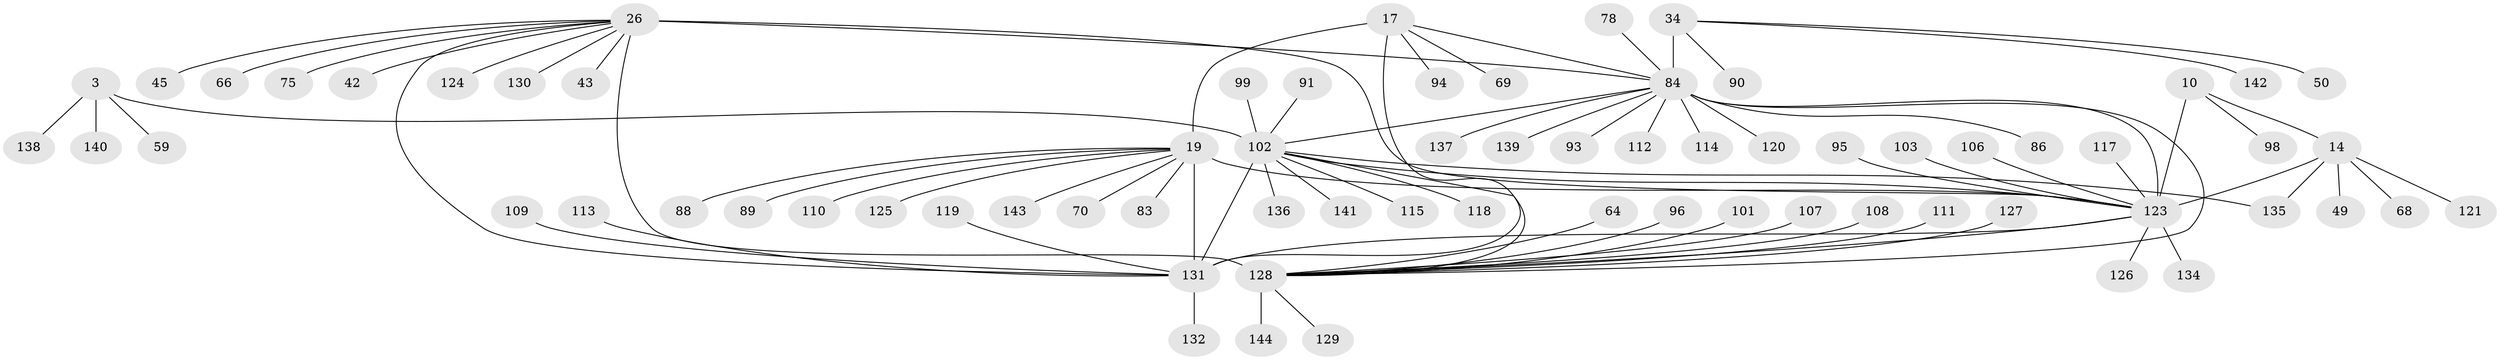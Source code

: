 // original degree distribution, {7: 0.027777777777777776, 11: 0.027777777777777776, 8: 0.034722222222222224, 10: 0.041666666666666664, 9: 0.06944444444444445, 6: 0.006944444444444444, 17: 0.006944444444444444, 14: 0.006944444444444444, 13: 0.006944444444444444, 12: 0.013888888888888888, 2: 0.14583333333333334, 1: 0.5972222222222222, 3: 0.013888888888888888}
// Generated by graph-tools (version 1.1) at 2025/58/03/04/25 21:58:58]
// undirected, 72 vertices, 83 edges
graph export_dot {
graph [start="1"]
  node [color=gray90,style=filled];
  3 [super="+1"];
  10 [super="+9"];
  14 [super="+11"];
  17 [super="+15"];
  19 [super="+18"];
  26 [super="+24+25"];
  34 [super="+32"];
  42;
  43;
  45;
  49;
  50 [super="+38"];
  59;
  64;
  66;
  68;
  69;
  70;
  75;
  78;
  83;
  84 [super="+76+35+31+40+44+53+56+58+73+77"];
  86;
  88;
  89;
  90;
  91;
  93;
  94 [super="+71"];
  95;
  96;
  98;
  99;
  101;
  102 [super="+6+7+41+46+52+54+60"];
  103 [super="+79"];
  106;
  107;
  108;
  109;
  110;
  111;
  112;
  113;
  114;
  115;
  117;
  118;
  119;
  120;
  121;
  123 [super="+100+61+85+82+92"];
  124 [super="+116"];
  125 [super="+122"];
  126;
  127;
  128 [super="+48+57"];
  129 [super="+105"];
  130;
  131 [super="+97+104"];
  132;
  134;
  135 [super="+67"];
  136;
  137;
  138;
  139;
  140;
  141 [super="+133"];
  142 [super="+39"];
  143;
  144;
  3 -- 59;
  3 -- 138;
  3 -- 140;
  3 -- 102 [weight=10];
  10 -- 14 [weight=4];
  10 -- 98;
  10 -- 123 [weight=6];
  14 -- 68;
  14 -- 121;
  14 -- 49;
  14 -- 135;
  14 -- 123 [weight=6];
  17 -- 19 [weight=6];
  17 -- 69;
  17 -- 84 [weight=2];
  17 -- 94;
  17 -- 131 [weight=4];
  19 -- 110;
  19 -- 143;
  19 -- 70;
  19 -- 83;
  19 -- 88;
  19 -- 89;
  19 -- 125;
  19 -- 123 [weight=2];
  19 -- 131 [weight=6];
  26 -- 43;
  26 -- 45;
  26 -- 66;
  26 -- 42;
  26 -- 130;
  26 -- 75;
  26 -- 123;
  26 -- 124;
  26 -- 84;
  26 -- 128 [weight=12];
  26 -- 131 [weight=2];
  34 -- 90;
  34 -- 50;
  34 -- 142;
  34 -- 84 [weight=10];
  64 -- 128;
  78 -- 84;
  84 -- 114;
  84 -- 86;
  84 -- 120;
  84 -- 93;
  84 -- 123 [weight=2];
  84 -- 137;
  84 -- 139;
  84 -- 112;
  84 -- 102 [weight=2];
  84 -- 128 [weight=2];
  91 -- 102;
  95 -- 123;
  96 -- 128;
  99 -- 102;
  101 -- 128;
  102 -- 136;
  102 -- 135;
  102 -- 123 [weight=2];
  102 -- 141;
  102 -- 115;
  102 -- 118;
  102 -- 128;
  102 -- 131;
  103 -- 123;
  106 -- 123;
  107 -- 128;
  108 -- 128;
  109 -- 131;
  111 -- 128;
  113 -- 131;
  117 -- 123;
  119 -- 131;
  123 -- 131;
  123 -- 134;
  123 -- 126;
  123 -- 128;
  127 -- 128;
  128 -- 129;
  128 -- 144;
  131 -- 132;
}

